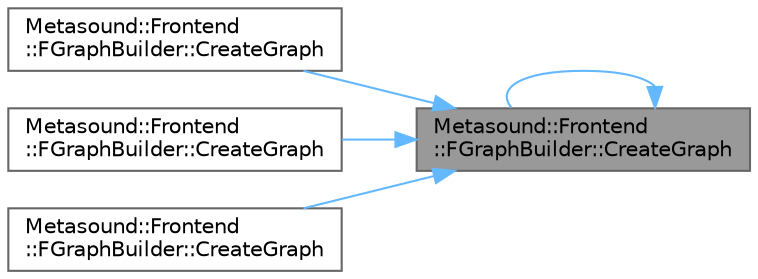 digraph "Metasound::Frontend::FGraphBuilder::CreateGraph"
{
 // INTERACTIVE_SVG=YES
 // LATEX_PDF_SIZE
  bgcolor="transparent";
  edge [fontname=Helvetica,fontsize=10,labelfontname=Helvetica,labelfontsize=10];
  node [fontname=Helvetica,fontsize=10,shape=box,height=0.2,width=0.4];
  rankdir="RL";
  Node1 [id="Node000001",label="Metasound::Frontend\l::FGraphBuilder::CreateGraph",height=0.2,width=0.4,color="gray40", fillcolor="grey60", style="filled", fontcolor="black",tooltip=" "];
  Node1 -> Node2 [id="edge1_Node000001_Node000002",dir="back",color="steelblue1",style="solid",tooltip=" "];
  Node2 [id="Node000002",label="Metasound::Frontend\l::FGraphBuilder::CreateGraph",height=0.2,width=0.4,color="grey40", fillcolor="white", style="filled",URL="$d4/d26/classMetasound_1_1Frontend_1_1FGraphBuilder.html#a34e2ede008d18598235924cf2c964efa",tooltip=" "];
  Node1 -> Node1 [id="edge2_Node000001_Node000001",dir="back",color="steelblue1",style="solid",tooltip=" "];
  Node1 -> Node3 [id="edge3_Node000001_Node000003",dir="back",color="steelblue1",style="solid",tooltip=" "];
  Node3 [id="Node000003",label="Metasound::Frontend\l::FGraphBuilder::CreateGraph",height=0.2,width=0.4,color="grey40", fillcolor="white", style="filled",URL="$d4/d26/classMetasound_1_1Frontend_1_1FGraphBuilder.html#a574efb74597b9b5bd32f961b4a29af51",tooltip=" "];
  Node1 -> Node4 [id="edge4_Node000001_Node000004",dir="back",color="steelblue1",style="solid",tooltip=" "];
  Node4 [id="Node000004",label="Metasound::Frontend\l::FGraphBuilder::CreateGraph",height=0.2,width=0.4,color="grey40", fillcolor="white", style="filled",URL="$d4/d26/classMetasound_1_1Frontend_1_1FGraphBuilder.html#a379281484365092ee83045032d6da207",tooltip=" "];
}
